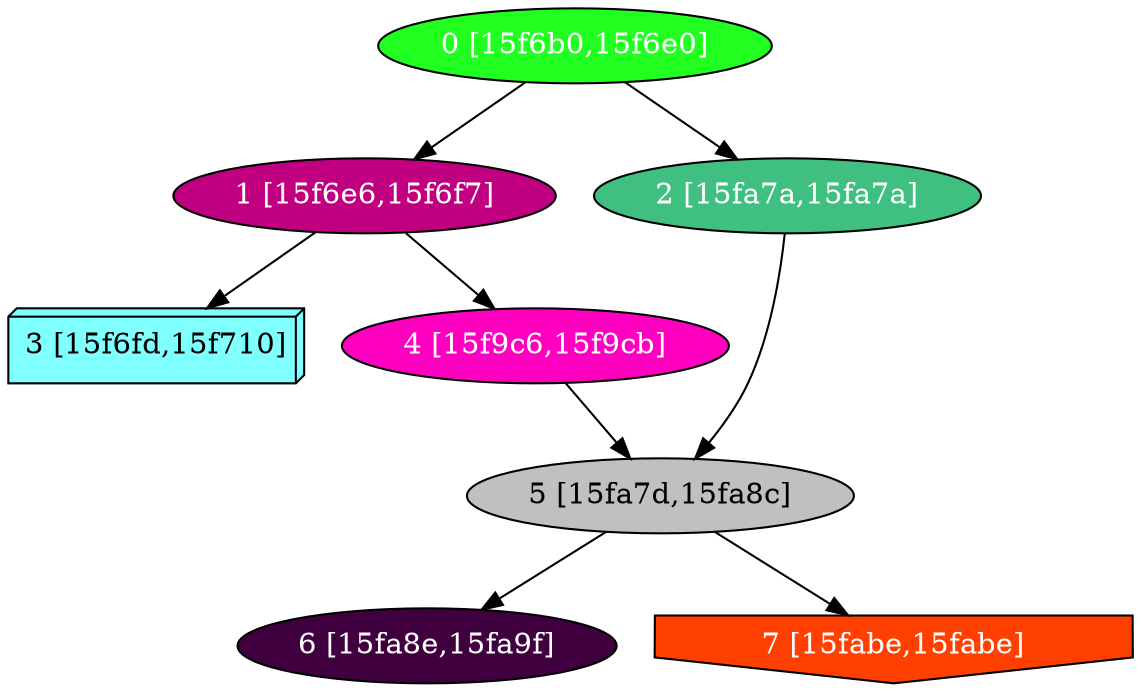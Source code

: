 diGraph libnss3{
	libnss3_0  [style=filled fillcolor="#20FF20" fontcolor="#ffffff" shape=oval label="0 [15f6b0,15f6e0]"]
	libnss3_1  [style=filled fillcolor="#C00080" fontcolor="#ffffff" shape=oval label="1 [15f6e6,15f6f7]"]
	libnss3_2  [style=filled fillcolor="#40C080" fontcolor="#ffffff" shape=oval label="2 [15fa7a,15fa7a]"]
	libnss3_3  [style=filled fillcolor="#80FFFF" fontcolor="#000000" shape=box3d label="3 [15f6fd,15f710]"]
	libnss3_4  [style=filled fillcolor="#FF00C0" fontcolor="#ffffff" shape=oval label="4 [15f9c6,15f9cb]"]
	libnss3_5  [style=filled fillcolor="#C0C0C0" fontcolor="#000000" shape=oval label="5 [15fa7d,15fa8c]"]
	libnss3_6  [style=filled fillcolor="#400040" fontcolor="#ffffff" shape=oval label="6 [15fa8e,15fa9f]"]
	libnss3_7  [style=filled fillcolor="#FF4000" fontcolor="#ffffff" shape=invhouse label="7 [15fabe,15fabe]"]

	libnss3_0 -> libnss3_1
	libnss3_0 -> libnss3_2
	libnss3_1 -> libnss3_3
	libnss3_1 -> libnss3_4
	libnss3_2 -> libnss3_5
	libnss3_4 -> libnss3_5
	libnss3_5 -> libnss3_6
	libnss3_5 -> libnss3_7
}